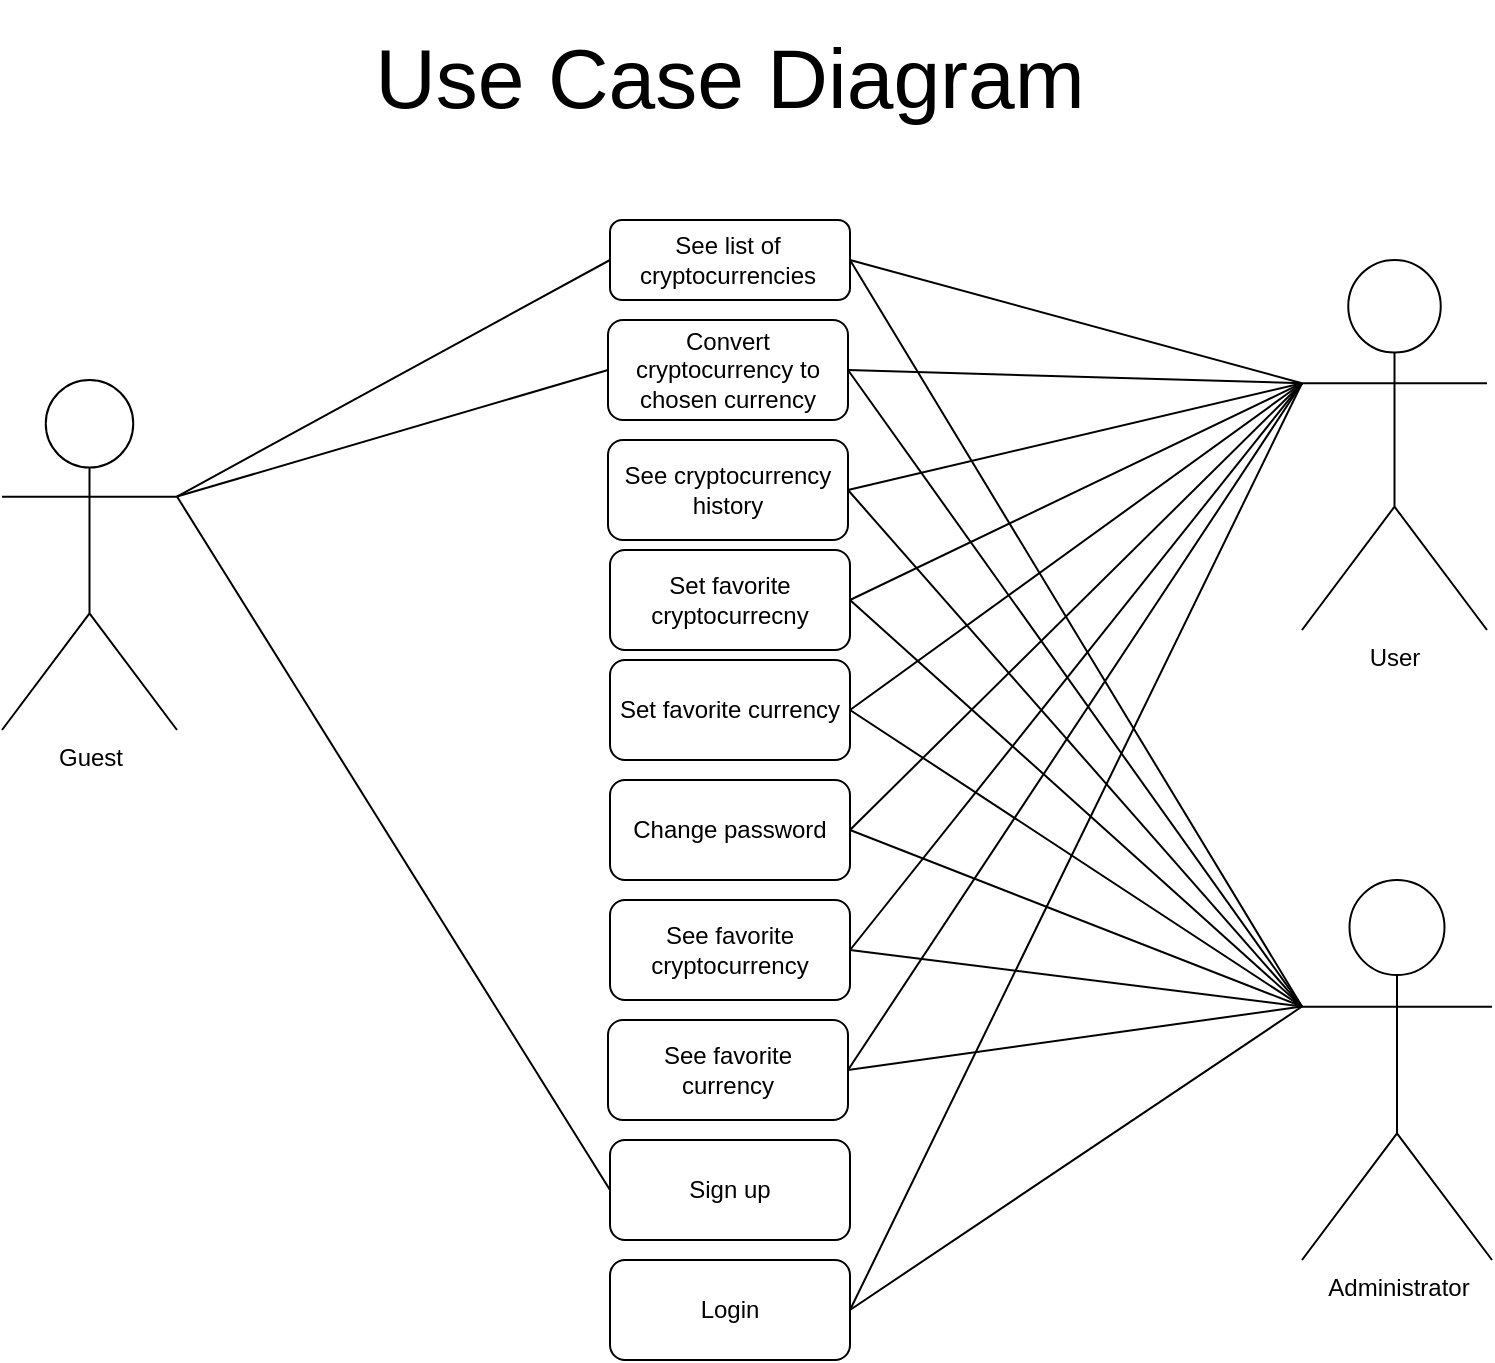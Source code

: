 <mxfile version="13.9.9" type="device"><diagram id="GM2rvuXmqxNH2-Z3293J" name="Side-1"><mxGraphModel dx="1188" dy="717" grid="1" gridSize="10" guides="1" tooltips="1" connect="1" arrows="1" fold="1" page="1" pageScale="1" pageWidth="827" pageHeight="1169" math="0" shadow="0"><root><mxCell id="0"/><mxCell id="1" parent="0"/><mxCell id="_EAKmD4XUpfR29P9YBdm-2" value="Guest" style="shape=umlActor;verticalLabelPosition=bottom;verticalAlign=top;html=1;outlineConnect=0;" vertex="1" parent="1"><mxGeometry x="50" y="210" width="87.5" height="175" as="geometry"/></mxCell><mxCell id="_EAKmD4XUpfR29P9YBdm-3" value="User" style="shape=umlActor;verticalLabelPosition=bottom;verticalAlign=top;html=1;outlineConnect=0;" vertex="1" parent="1"><mxGeometry x="700" y="150" width="92.5" height="185" as="geometry"/></mxCell><mxCell id="_EAKmD4XUpfR29P9YBdm-4" value="Administrator" style="shape=umlActor;verticalLabelPosition=bottom;verticalAlign=top;html=1;outlineConnect=0;" vertex="1" parent="1"><mxGeometry x="700" y="460" width="95" height="190" as="geometry"/></mxCell><mxCell id="_EAKmD4XUpfR29P9YBdm-7" value="" style="rounded=1;whiteSpace=wrap;html=1;" vertex="1" parent="1"><mxGeometry x="354" y="130" width="120" height="40" as="geometry"/></mxCell><mxCell id="_EAKmD4XUpfR29P9YBdm-8" value="See list of cryptocurrencies" style="text;html=1;strokeColor=none;fillColor=none;align=center;verticalAlign=middle;whiteSpace=wrap;rounded=0;" vertex="1" parent="1"><mxGeometry x="393" y="140" width="40" height="20" as="geometry"/></mxCell><mxCell id="_EAKmD4XUpfR29P9YBdm-13" value="Convert cryptocurrency to chosen currency" style="rounded=1;whiteSpace=wrap;html=1;" vertex="1" parent="1"><mxGeometry x="353" y="180" width="120" height="50" as="geometry"/></mxCell><mxCell id="_EAKmD4XUpfR29P9YBdm-14" value="See cryptocurrency history" style="rounded=1;whiteSpace=wrap;html=1;" vertex="1" parent="1"><mxGeometry x="353" y="240" width="120" height="50" as="geometry"/></mxCell><mxCell id="_EAKmD4XUpfR29P9YBdm-15" value="Set favorite cryptocurrecny" style="rounded=1;whiteSpace=wrap;html=1;" vertex="1" parent="1"><mxGeometry x="354" y="295" width="120" height="50" as="geometry"/></mxCell><mxCell id="_EAKmD4XUpfR29P9YBdm-16" value="Set favorite currency" style="rounded=1;whiteSpace=wrap;html=1;" vertex="1" parent="1"><mxGeometry x="354" y="350" width="120" height="50" as="geometry"/></mxCell><mxCell id="_EAKmD4XUpfR29P9YBdm-17" value="Change password" style="rounded=1;whiteSpace=wrap;html=1;" vertex="1" parent="1"><mxGeometry x="354" y="410" width="120" height="50" as="geometry"/></mxCell><mxCell id="_EAKmD4XUpfR29P9YBdm-18" value="See favorite cryptocurrency&lt;span style=&quot;color: rgba(0 , 0 , 0 , 0) ; font-family: monospace ; font-size: 0px&quot;&gt;%3CmxGraphModel%3E%3Croot%3E%3CmxCell%20id%3D%220%22%2F%3E%3CmxCell%20id%3D%221%22%20parent%3D%220%22%2F%3E%3CmxCell%20id%3D%222%22%20value%3D%22Convert%20cryptocurrency%20to%20chosen%20currency%22%20style%3D%22rounded%3D1%3BwhiteSpace%3Dwrap%3Bhtml%3D1%3B%22%20vertex%3D%221%22%20parent%3D%221%22%3E%3CmxGeometry%20x%3D%22353%22%20y%3D%2270%22%20width%3D%22120%22%20height%3D%2250%22%20as%3D%22geometry%22%2F%3E%3C%2FmxCell%3E%3C%2Froot%3E%3C%2FmxGraphModel%3E&lt;/span&gt;" style="rounded=1;whiteSpace=wrap;html=1;" vertex="1" parent="1"><mxGeometry x="354" y="470" width="120" height="50" as="geometry"/></mxCell><mxCell id="_EAKmD4XUpfR29P9YBdm-19" value="See favorite&lt;br&gt;currency&lt;span style=&quot;color: rgba(0 , 0 , 0 , 0) ; font-family: monospace ; font-size: 0px&quot;&gt;%3CmxGraphModel%3E%3Croot%3E%3CmxCell%20id%3D%220%22%2F%3E%3CmxCell%20id%3D%221%22%20parent%3D%220%22%2F%3E%3CmxCell%20id%3D%222%22%20value%3D%22Convert%20cryptocurrency%20to%20chosen%20currency%22%20style%3D%22rounded%3D1%3BwhiteSpace%3Dwrap%3Bhtml%3D1%3B%22%20vertex%3D%221%22%20parent%3D%221%22%3E%3CmxGeometry%20x%3D%22353%22%20y%3D%2270%22%20width%3D%22120%22%20height%3D%2250%22%20as%3D%22geometry%22%2F%3E%3C%2FmxCell%3E%3C%2Froot%3E%3C%2FmxGraphModel%3E&lt;/span&gt;" style="rounded=1;whiteSpace=wrap;html=1;" vertex="1" parent="1"><mxGeometry x="353" y="530" width="120" height="50" as="geometry"/></mxCell><mxCell id="_EAKmD4XUpfR29P9YBdm-20" value="" style="endArrow=none;html=1;exitX=1;exitY=0.5;exitDx=0;exitDy=0;entryX=0;entryY=0.333;entryDx=0;entryDy=0;entryPerimeter=0;" edge="1" parent="1" source="_EAKmD4XUpfR29P9YBdm-7" target="_EAKmD4XUpfR29P9YBdm-3"><mxGeometry width="50" height="50" relative="1" as="geometry"><mxPoint x="590" y="250" as="sourcePoint"/><mxPoint x="640" y="200" as="targetPoint"/></mxGeometry></mxCell><mxCell id="_EAKmD4XUpfR29P9YBdm-21" value="" style="endArrow=none;html=1;exitX=1;exitY=0.5;exitDx=0;exitDy=0;entryX=0;entryY=0.333;entryDx=0;entryDy=0;entryPerimeter=0;" edge="1" parent="1" source="_EAKmD4XUpfR29P9YBdm-13" target="_EAKmD4XUpfR29P9YBdm-3"><mxGeometry width="50" height="50" relative="1" as="geometry"><mxPoint x="484" y="160" as="sourcePoint"/><mxPoint x="700" y="210" as="targetPoint"/></mxGeometry></mxCell><mxCell id="_EAKmD4XUpfR29P9YBdm-22" value="" style="endArrow=none;html=1;exitX=1;exitY=0.5;exitDx=0;exitDy=0;entryX=0;entryY=0.333;entryDx=0;entryDy=0;entryPerimeter=0;" edge="1" parent="1" source="_EAKmD4XUpfR29P9YBdm-14" target="_EAKmD4XUpfR29P9YBdm-3"><mxGeometry width="50" height="50" relative="1" as="geometry"><mxPoint x="483" y="215" as="sourcePoint"/><mxPoint x="700" y="210" as="targetPoint"/></mxGeometry></mxCell><mxCell id="_EAKmD4XUpfR29P9YBdm-23" value="" style="endArrow=none;html=1;exitX=1;exitY=0.5;exitDx=0;exitDy=0;entryX=0;entryY=0.333;entryDx=0;entryDy=0;entryPerimeter=0;" edge="1" parent="1" source="_EAKmD4XUpfR29P9YBdm-15" target="_EAKmD4XUpfR29P9YBdm-3"><mxGeometry width="50" height="50" relative="1" as="geometry"><mxPoint x="493" y="225" as="sourcePoint"/><mxPoint x="720" y="230" as="targetPoint"/></mxGeometry></mxCell><mxCell id="_EAKmD4XUpfR29P9YBdm-24" value="" style="endArrow=none;html=1;exitX=1;exitY=0.5;exitDx=0;exitDy=0;entryX=0;entryY=0.333;entryDx=0;entryDy=0;entryPerimeter=0;" edge="1" parent="1" source="_EAKmD4XUpfR29P9YBdm-16" target="_EAKmD4XUpfR29P9YBdm-3"><mxGeometry width="50" height="50" relative="1" as="geometry"><mxPoint x="484" y="330" as="sourcePoint"/><mxPoint x="710" y="221.667" as="targetPoint"/></mxGeometry></mxCell><mxCell id="_EAKmD4XUpfR29P9YBdm-26" value="" style="endArrow=none;html=1;exitX=1;exitY=0.5;exitDx=0;exitDy=0;entryX=0;entryY=0.333;entryDx=0;entryDy=0;entryPerimeter=0;" edge="1" parent="1" source="_EAKmD4XUpfR29P9YBdm-17" target="_EAKmD4XUpfR29P9YBdm-3"><mxGeometry width="50" height="50" relative="1" as="geometry"><mxPoint x="484" y="385" as="sourcePoint"/><mxPoint x="710" y="221.667" as="targetPoint"/></mxGeometry></mxCell><mxCell id="_EAKmD4XUpfR29P9YBdm-27" value="" style="endArrow=none;html=1;exitX=1;exitY=0.5;exitDx=0;exitDy=0;entryX=0;entryY=0.333;entryDx=0;entryDy=0;entryPerimeter=0;" edge="1" parent="1" source="_EAKmD4XUpfR29P9YBdm-18" target="_EAKmD4XUpfR29P9YBdm-3"><mxGeometry width="50" height="50" relative="1" as="geometry"><mxPoint x="484" y="445" as="sourcePoint"/><mxPoint x="710" y="221.667" as="targetPoint"/></mxGeometry></mxCell><mxCell id="_EAKmD4XUpfR29P9YBdm-28" value="" style="endArrow=none;html=1;exitX=1;exitY=0.5;exitDx=0;exitDy=0;entryX=0;entryY=0.333;entryDx=0;entryDy=0;entryPerimeter=0;" edge="1" parent="1" source="_EAKmD4XUpfR29P9YBdm-19" target="_EAKmD4XUpfR29P9YBdm-3"><mxGeometry width="50" height="50" relative="1" as="geometry"><mxPoint x="484" y="505" as="sourcePoint"/><mxPoint x="710" y="221.667" as="targetPoint"/></mxGeometry></mxCell><mxCell id="_EAKmD4XUpfR29P9YBdm-29" value="" style="endArrow=none;html=1;exitX=1;exitY=0.333;exitDx=0;exitDy=0;exitPerimeter=0;entryX=0;entryY=0.5;entryDx=0;entryDy=0;" edge="1" parent="1" source="_EAKmD4XUpfR29P9YBdm-2" target="_EAKmD4XUpfR29P9YBdm-7"><mxGeometry width="50" height="50" relative="1" as="geometry"><mxPoint x="190" y="260" as="sourcePoint"/><mxPoint x="240" y="210" as="targetPoint"/></mxGeometry></mxCell><mxCell id="_EAKmD4XUpfR29P9YBdm-30" value="" style="endArrow=none;html=1;entryX=0;entryY=0.5;entryDx=0;entryDy=0;exitX=1;exitY=0.333;exitDx=0;exitDy=0;exitPerimeter=0;" edge="1" parent="1" source="_EAKmD4XUpfR29P9YBdm-2" target="_EAKmD4XUpfR29P9YBdm-13"><mxGeometry width="50" height="50" relative="1" as="geometry"><mxPoint x="148" y="330" as="sourcePoint"/><mxPoint x="364" y="160" as="targetPoint"/></mxGeometry></mxCell><mxCell id="_EAKmD4XUpfR29P9YBdm-31" value="Sign up" style="rounded=1;whiteSpace=wrap;html=1;" vertex="1" parent="1"><mxGeometry x="354" y="590" width="120" height="50" as="geometry"/></mxCell><mxCell id="_EAKmD4XUpfR29P9YBdm-32" value="" style="endArrow=none;html=1;entryX=0;entryY=0.5;entryDx=0;entryDy=0;exitX=1;exitY=0.333;exitDx=0;exitDy=0;exitPerimeter=0;" edge="1" parent="1" source="_EAKmD4XUpfR29P9YBdm-2" target="_EAKmD4XUpfR29P9YBdm-31"><mxGeometry width="50" height="50" relative="1" as="geometry"><mxPoint x="170" y="500" as="sourcePoint"/><mxPoint x="363" y="215" as="targetPoint"/></mxGeometry></mxCell><mxCell id="_EAKmD4XUpfR29P9YBdm-33" value="Login" style="rounded=1;whiteSpace=wrap;html=1;" vertex="1" parent="1"><mxGeometry x="354" y="650" width="120" height="50" as="geometry"/></mxCell><mxCell id="_EAKmD4XUpfR29P9YBdm-34" value="" style="endArrow=none;html=1;exitX=1;exitY=0.5;exitDx=0;exitDy=0;entryX=0;entryY=0.333;entryDx=0;entryDy=0;entryPerimeter=0;" edge="1" parent="1" source="_EAKmD4XUpfR29P9YBdm-33" target="_EAKmD4XUpfR29P9YBdm-3"><mxGeometry width="50" height="50" relative="1" as="geometry"><mxPoint x="483" y="565" as="sourcePoint"/><mxPoint x="710" y="221.667" as="targetPoint"/></mxGeometry></mxCell><mxCell id="_EAKmD4XUpfR29P9YBdm-35" value="&lt;font style=&quot;font-size: 42px&quot;&gt;Use Case Diagram&lt;/font&gt;" style="text;html=1;strokeColor=none;fillColor=none;align=center;verticalAlign=middle;whiteSpace=wrap;rounded=0;" vertex="1" parent="1"><mxGeometry x="219" y="20" width="390" height="80" as="geometry"/></mxCell><mxCell id="_EAKmD4XUpfR29P9YBdm-36" value="" style="endArrow=none;html=1;exitX=1;exitY=0.5;exitDx=0;exitDy=0;entryX=0;entryY=0.333;entryDx=0;entryDy=0;entryPerimeter=0;" edge="1" parent="1" source="_EAKmD4XUpfR29P9YBdm-33" target="_EAKmD4XUpfR29P9YBdm-4"><mxGeometry width="50" height="50" relative="1" as="geometry"><mxPoint x="474" y="560" as="sourcePoint"/><mxPoint x="700" y="621.667" as="targetPoint"/></mxGeometry></mxCell><mxCell id="_EAKmD4XUpfR29P9YBdm-37" value="" style="endArrow=none;html=1;exitX=1;exitY=0.5;exitDx=0;exitDy=0;entryX=0;entryY=0.333;entryDx=0;entryDy=0;entryPerimeter=0;" edge="1" parent="1" source="_EAKmD4XUpfR29P9YBdm-19" target="_EAKmD4XUpfR29P9YBdm-4"><mxGeometry width="50" height="50" relative="1" as="geometry"><mxPoint x="484" y="685" as="sourcePoint"/><mxPoint x="710" y="533.333" as="targetPoint"/></mxGeometry></mxCell><mxCell id="_EAKmD4XUpfR29P9YBdm-38" value="" style="endArrow=none;html=1;exitX=1;exitY=0.5;exitDx=0;exitDy=0;entryX=0;entryY=0.333;entryDx=0;entryDy=0;entryPerimeter=0;" edge="1" parent="1" source="_EAKmD4XUpfR29P9YBdm-18" target="_EAKmD4XUpfR29P9YBdm-4"><mxGeometry width="50" height="50" relative="1" as="geometry"><mxPoint x="483" y="565" as="sourcePoint"/><mxPoint x="710" y="533.333" as="targetPoint"/></mxGeometry></mxCell><mxCell id="_EAKmD4XUpfR29P9YBdm-41" value="" style="endArrow=none;html=1;exitX=1;exitY=0.5;exitDx=0;exitDy=0;entryX=0;entryY=0.333;entryDx=0;entryDy=0;entryPerimeter=0;" edge="1" parent="1" source="_EAKmD4XUpfR29P9YBdm-17" target="_EAKmD4XUpfR29P9YBdm-4"><mxGeometry width="50" height="50" relative="1" as="geometry"><mxPoint x="484" y="505" as="sourcePoint"/><mxPoint x="710" y="533.333" as="targetPoint"/></mxGeometry></mxCell><mxCell id="_EAKmD4XUpfR29P9YBdm-42" value="" style="endArrow=none;html=1;exitX=1;exitY=0.5;exitDx=0;exitDy=0;entryX=0;entryY=0.333;entryDx=0;entryDy=0;entryPerimeter=0;" edge="1" parent="1" source="_EAKmD4XUpfR29P9YBdm-16" target="_EAKmD4XUpfR29P9YBdm-4"><mxGeometry width="50" height="50" relative="1" as="geometry"><mxPoint x="484" y="445" as="sourcePoint"/><mxPoint x="690" y="500" as="targetPoint"/></mxGeometry></mxCell><mxCell id="_EAKmD4XUpfR29P9YBdm-43" value="" style="endArrow=none;html=1;exitX=1;exitY=0.5;exitDx=0;exitDy=0;entryX=0;entryY=0.333;entryDx=0;entryDy=0;entryPerimeter=0;" edge="1" parent="1" source="_EAKmD4XUpfR29P9YBdm-15" target="_EAKmD4XUpfR29P9YBdm-4"><mxGeometry width="50" height="50" relative="1" as="geometry"><mxPoint x="484" y="385" as="sourcePoint"/><mxPoint x="710" y="533.333" as="targetPoint"/></mxGeometry></mxCell><mxCell id="_EAKmD4XUpfR29P9YBdm-44" value="" style="endArrow=none;html=1;exitX=1;exitY=0.5;exitDx=0;exitDy=0;entryX=0;entryY=0.333;entryDx=0;entryDy=0;entryPerimeter=0;" edge="1" parent="1" source="_EAKmD4XUpfR29P9YBdm-14" target="_EAKmD4XUpfR29P9YBdm-4"><mxGeometry width="50" height="50" relative="1" as="geometry"><mxPoint x="484" y="330" as="sourcePoint"/><mxPoint x="710" y="533.333" as="targetPoint"/></mxGeometry></mxCell><mxCell id="_EAKmD4XUpfR29P9YBdm-45" value="" style="endArrow=none;html=1;exitX=1;exitY=0.5;exitDx=0;exitDy=0;entryX=0;entryY=0.333;entryDx=0;entryDy=0;entryPerimeter=0;" edge="1" parent="1" source="_EAKmD4XUpfR29P9YBdm-13" target="_EAKmD4XUpfR29P9YBdm-4"><mxGeometry width="50" height="50" relative="1" as="geometry"><mxPoint x="483" y="275.0" as="sourcePoint"/><mxPoint x="710" y="533.333" as="targetPoint"/></mxGeometry></mxCell><mxCell id="_EAKmD4XUpfR29P9YBdm-46" value="" style="endArrow=none;html=1;exitX=1;exitY=0.5;exitDx=0;exitDy=0;entryX=0;entryY=0.333;entryDx=0;entryDy=0;entryPerimeter=0;" edge="1" parent="1" source="_EAKmD4XUpfR29P9YBdm-7" target="_EAKmD4XUpfR29P9YBdm-4"><mxGeometry width="50" height="50" relative="1" as="geometry"><mxPoint x="483" y="215.0" as="sourcePoint"/><mxPoint x="710" y="533.333" as="targetPoint"/></mxGeometry></mxCell></root></mxGraphModel></diagram></mxfile>